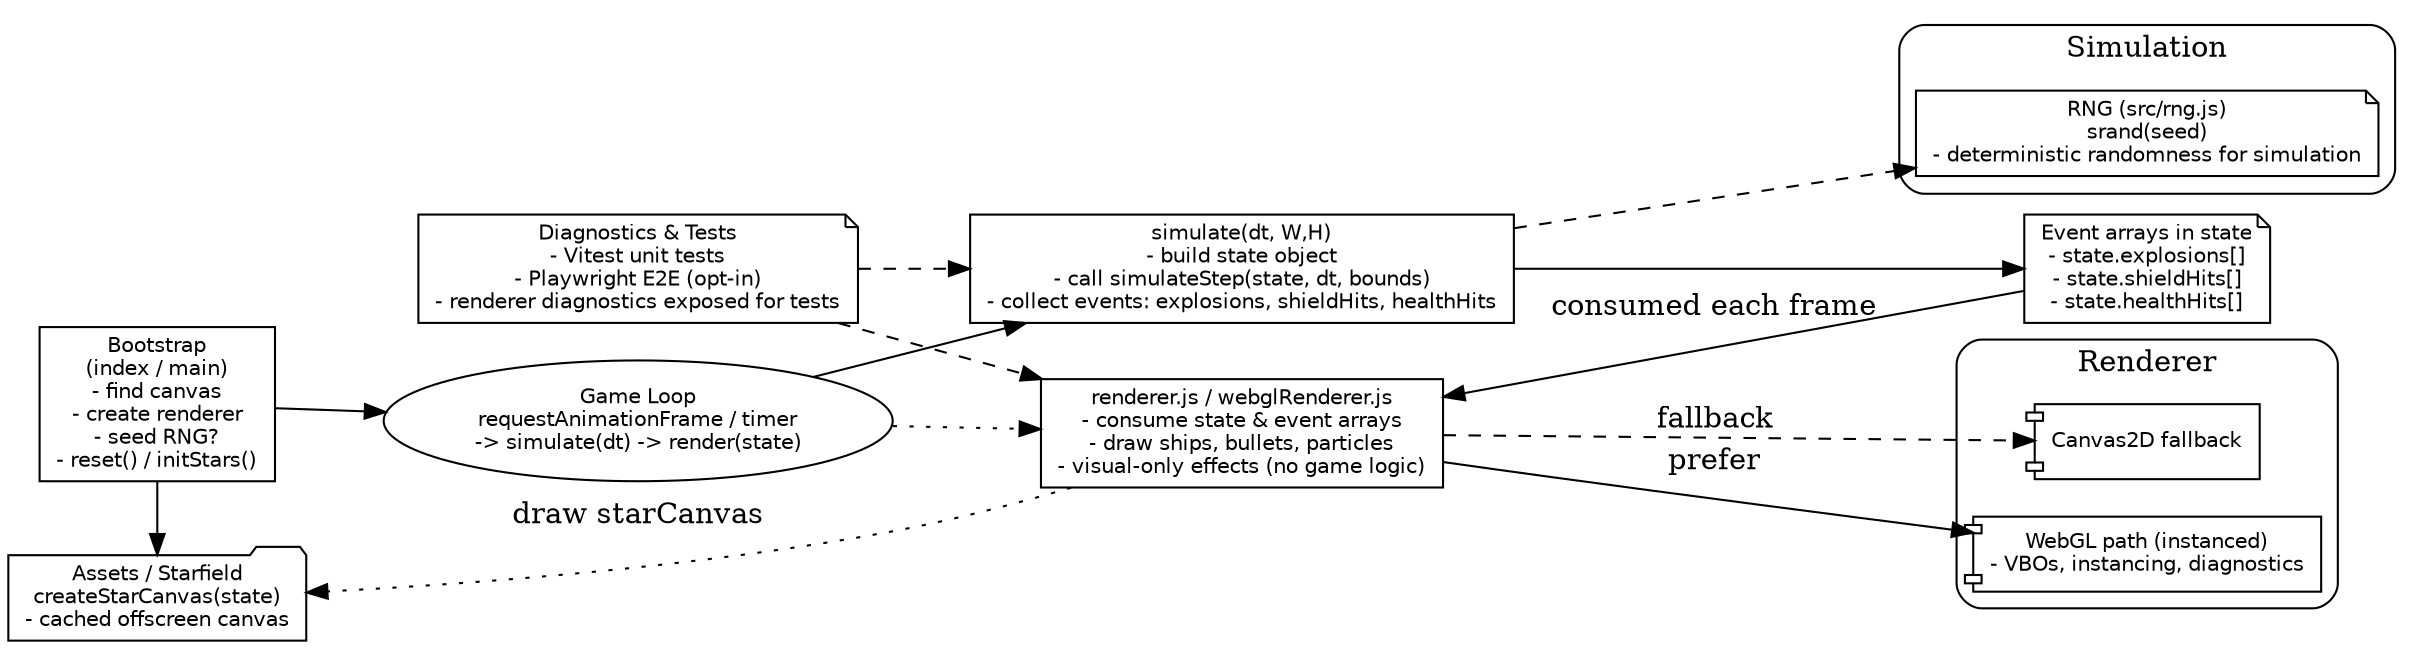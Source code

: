 // Flowchart for SpaceAutoBattler architecture (Graphviz DOT)
digraph SpaceAutoBattler {
  rankdir=LR;
  node [shape=record, fontname="Helvetica", fontsize=10];

  bootstrap [label="Bootstrap\n(index / main)\n- find canvas\n- create renderer\n- seed RNG?\n- reset() / initStars()", shape=box];
  loop [label="Game Loop\nrequestAnimationFrame / timer\n-> simulate(dt) -> render(state)", shape=oval];

  subgraph cluster_sim {
    label="Simulation";
    style=rounded;
    sim [label="simulate(dt, W,H)\n- build state object\n- call simulateStep(state, dt, bounds)\n- collect events: explosions, shieldHits, healthHits", shape=box];
    rng [label="RNG (src/rng.js)\nsrand(seed)\n- deterministic randomness for simulation", shape=note];
    sim -> rng [style=dashed];
  }

  subgraph cluster_renderer {
    label="Renderer";
    style=rounded;
    renderer [label="renderer.js / webglRenderer.js\n- consume state & event arrays\n- draw ships, bullets, particles\n- visual-only effects (no game logic)", shape=box];
    gl [label="WebGL path (instanced)\n- VBOs, instancing, diagnostics", shape=component];
    canvas [label="Canvas2D fallback", shape=component];
    renderer -> gl [label="prefer" ];
    renderer -> canvas [label="fallback", style=dashed];
  }

  events [label="Event arrays in state\n- state.explosions[]\n- state.shieldHits[]\n- state.healthHits[]", shape=note];

  assets [label="Assets / Starfield\ncreateStarCanvas(state)\n- cached offscreen canvas", shape=folder];

  // Connections
  bootstrap -> loop;
  loop -> sim;
  sim -> events;
  events -> renderer [label="consumed each frame"];
  loop -> renderer [style=dotted];
  bootstrap -> assets;
  renderer -> assets [label="draw starCanvas", style=dotted];

  // Debug & tests
  diag [label="Diagnostics & Tests\n- Vitest unit tests\n- Playwright E2E (opt-in)\n- renderer diagnostics exposed for tests", shape=note];
  diag -> renderer [style=dashed];
  diag -> sim [style=dashed];

  // Layout hints
  { rank=same; bootstrap; assets }
  { rank=same; sim; renderer }
}
